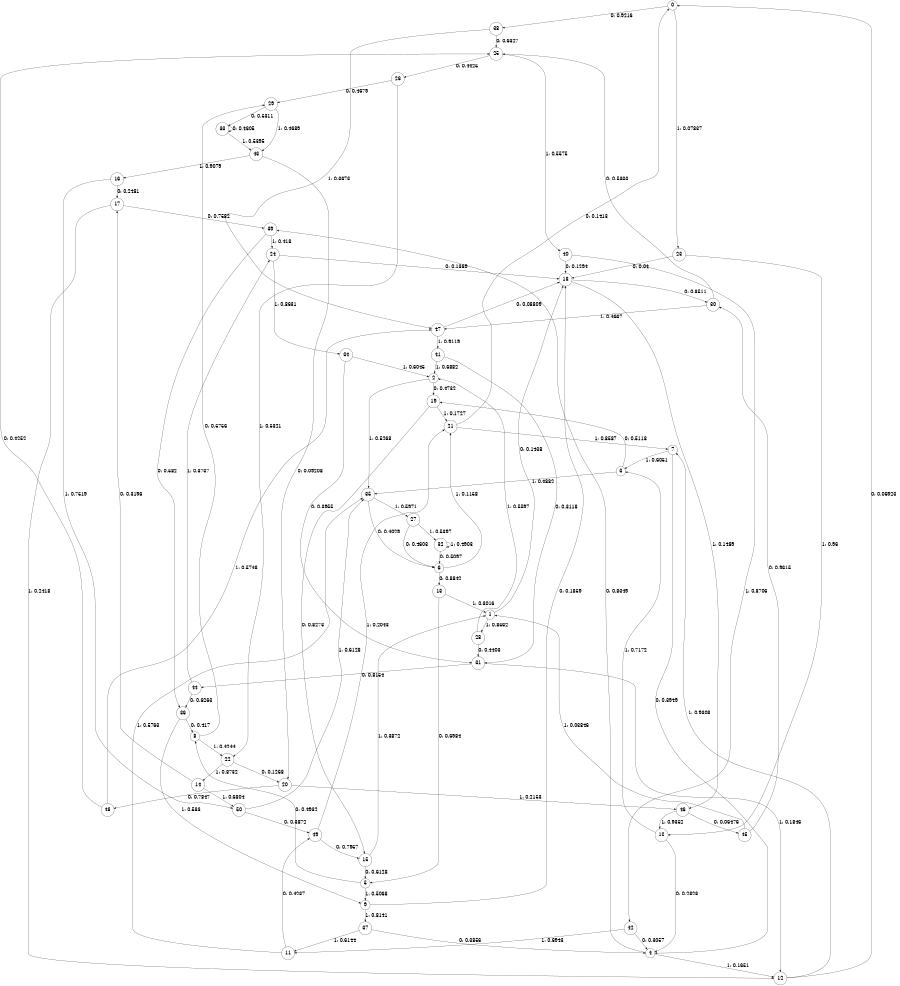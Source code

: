 digraph "ch23randomL7" {
size = "6,8.5";
ratio = "fill";
node [shape = circle];
node [fontsize = 24];
edge [fontsize = 24];
0 -> 38 [label = "0: 0.9216   "];
0 -> 23 [label = "1: 0.07837  "];
1 -> 18 [label = "0: 0.1438   "];
1 -> 28 [label = "1: 0.8562   "];
2 -> 19 [label = "0: 0.4732   "];
2 -> 35 [label = "1: 0.5268   "];
3 -> 19 [label = "0: 0.5118   "];
3 -> 35 [label = "1: 0.4882   "];
4 -> 39 [label = "0: 0.8349   "];
4 -> 12 [label = "1: 0.1651   "];
5 -> 8 [label = "0: 0.4932   "];
5 -> 9 [label = "1: 0.5068   "];
6 -> 13 [label = "0: 0.8842   "];
6 -> 21 [label = "1: 0.1158   "];
7 -> 4 [label = "0: 0.3949   "];
7 -> 3 [label = "1: 0.6051   "];
8 -> 29 [label = "0: 0.5756   "];
8 -> 22 [label = "1: 0.4244   "];
9 -> 18 [label = "0: 0.1859   "];
9 -> 37 [label = "1: 0.8141   "];
10 -> 4 [label = "0: 0.2828   "];
10 -> 3 [label = "1: 0.7172   "];
11 -> 49 [label = "0: 0.4237   "];
11 -> 35 [label = "1: 0.5763   "];
12 -> 0 [label = "0: 0.06923  "];
12 -> 7 [label = "1: 0.9308   "];
13 -> 5 [label = "0: 0.6984   "];
13 -> 1 [label = "1: 0.3016   "];
14 -> 17 [label = "0: 0.3196   "];
14 -> 50 [label = "1: 0.6804   "];
15 -> 5 [label = "0: 0.6128   "];
15 -> 1 [label = "1: 0.3872   "];
16 -> 17 [label = "0: 0.2481   "];
16 -> 50 [label = "1: 0.7519   "];
17 -> 39 [label = "0: 0.7582   "];
17 -> 12 [label = "1: 0.2418   "];
18 -> 30 [label = "0: 0.8511   "];
18 -> 46 [label = "1: 0.1489   "];
19 -> 15 [label = "0: 0.8273   "];
19 -> 21 [label = "1: 0.1727   "];
20 -> 48 [label = "0: 0.7847   "];
20 -> 46 [label = "1: 0.2153   "];
21 -> 0 [label = "0: 0.1413   "];
21 -> 7 [label = "1: 0.8587   "];
22 -> 20 [label = "0: 0.1268   "];
22 -> 14 [label = "1: 0.8732   "];
23 -> 18 [label = "0: 0.04     "];
23 -> 10 [label = "1: 0.96     "];
24 -> 18 [label = "0: 0.1369   "];
24 -> 34 [label = "1: 0.8631   "];
25 -> 26 [label = "0: 0.4425   "];
25 -> 40 [label = "1: 0.5575   "];
26 -> 29 [label = "0: 0.4679   "];
26 -> 22 [label = "1: 0.5321   "];
27 -> 6 [label = "0: 0.4603   "];
27 -> 32 [label = "1: 0.5397   "];
28 -> 31 [label = "0: 0.4403   "];
28 -> 2 [label = "1: 0.5597   "];
29 -> 33 [label = "0: 0.5311   "];
29 -> 43 [label = "1: 0.4689   "];
30 -> 25 [label = "0: 0.5333   "];
30 -> 47 [label = "1: 0.4667   "];
31 -> 44 [label = "0: 0.8154   "];
31 -> 12 [label = "1: 0.1846   "];
32 -> 6 [label = "0: 0.5097   "];
32 -> 32 [label = "1: 0.4903   "];
33 -> 33 [label = "0: 0.4605   "];
33 -> 43 [label = "1: 0.5395   "];
34 -> 31 [label = "0: 0.3955   "];
34 -> 2 [label = "1: 0.6045   "];
35 -> 6 [label = "0: 0.4029   "];
35 -> 27 [label = "1: 0.5971   "];
36 -> 8 [label = "0: 0.417    "];
36 -> 9 [label = "1: 0.583    "];
37 -> 4 [label = "0: 0.3856   "];
37 -> 11 [label = "1: 0.6144   "];
38 -> 25 [label = "0: 0.6327   "];
38 -> 47 [label = "1: 0.3673   "];
39 -> 36 [label = "0: 0.582    "];
39 -> 24 [label = "1: 0.418    "];
40 -> 18 [label = "0: 0.1294   "];
40 -> 42 [label = "1: 0.8706   "];
41 -> 31 [label = "0: 0.3118   "];
41 -> 2 [label = "1: 0.6882   "];
42 -> 4 [label = "0: 0.3057   "];
42 -> 11 [label = "1: 0.6943   "];
43 -> 20 [label = "0: 0.09208  "];
43 -> 16 [label = "1: 0.9079   "];
44 -> 36 [label = "0: 0.6263   "];
44 -> 24 [label = "1: 0.3737   "];
45 -> 30 [label = "0: 0.9615   "];
45 -> 1 [label = "1: 0.03846  "];
46 -> 45 [label = "0: 0.06476  "];
46 -> 10 [label = "1: 0.9352   "];
47 -> 18 [label = "0: 0.08809  "];
47 -> 41 [label = "1: 0.9119   "];
48 -> 25 [label = "0: 0.4252   "];
48 -> 47 [label = "1: 0.5748   "];
49 -> 15 [label = "0: 0.7957   "];
49 -> 21 [label = "1: 0.2043   "];
50 -> 49 [label = "0: 0.3872   "];
50 -> 35 [label = "1: 0.6128   "];
}